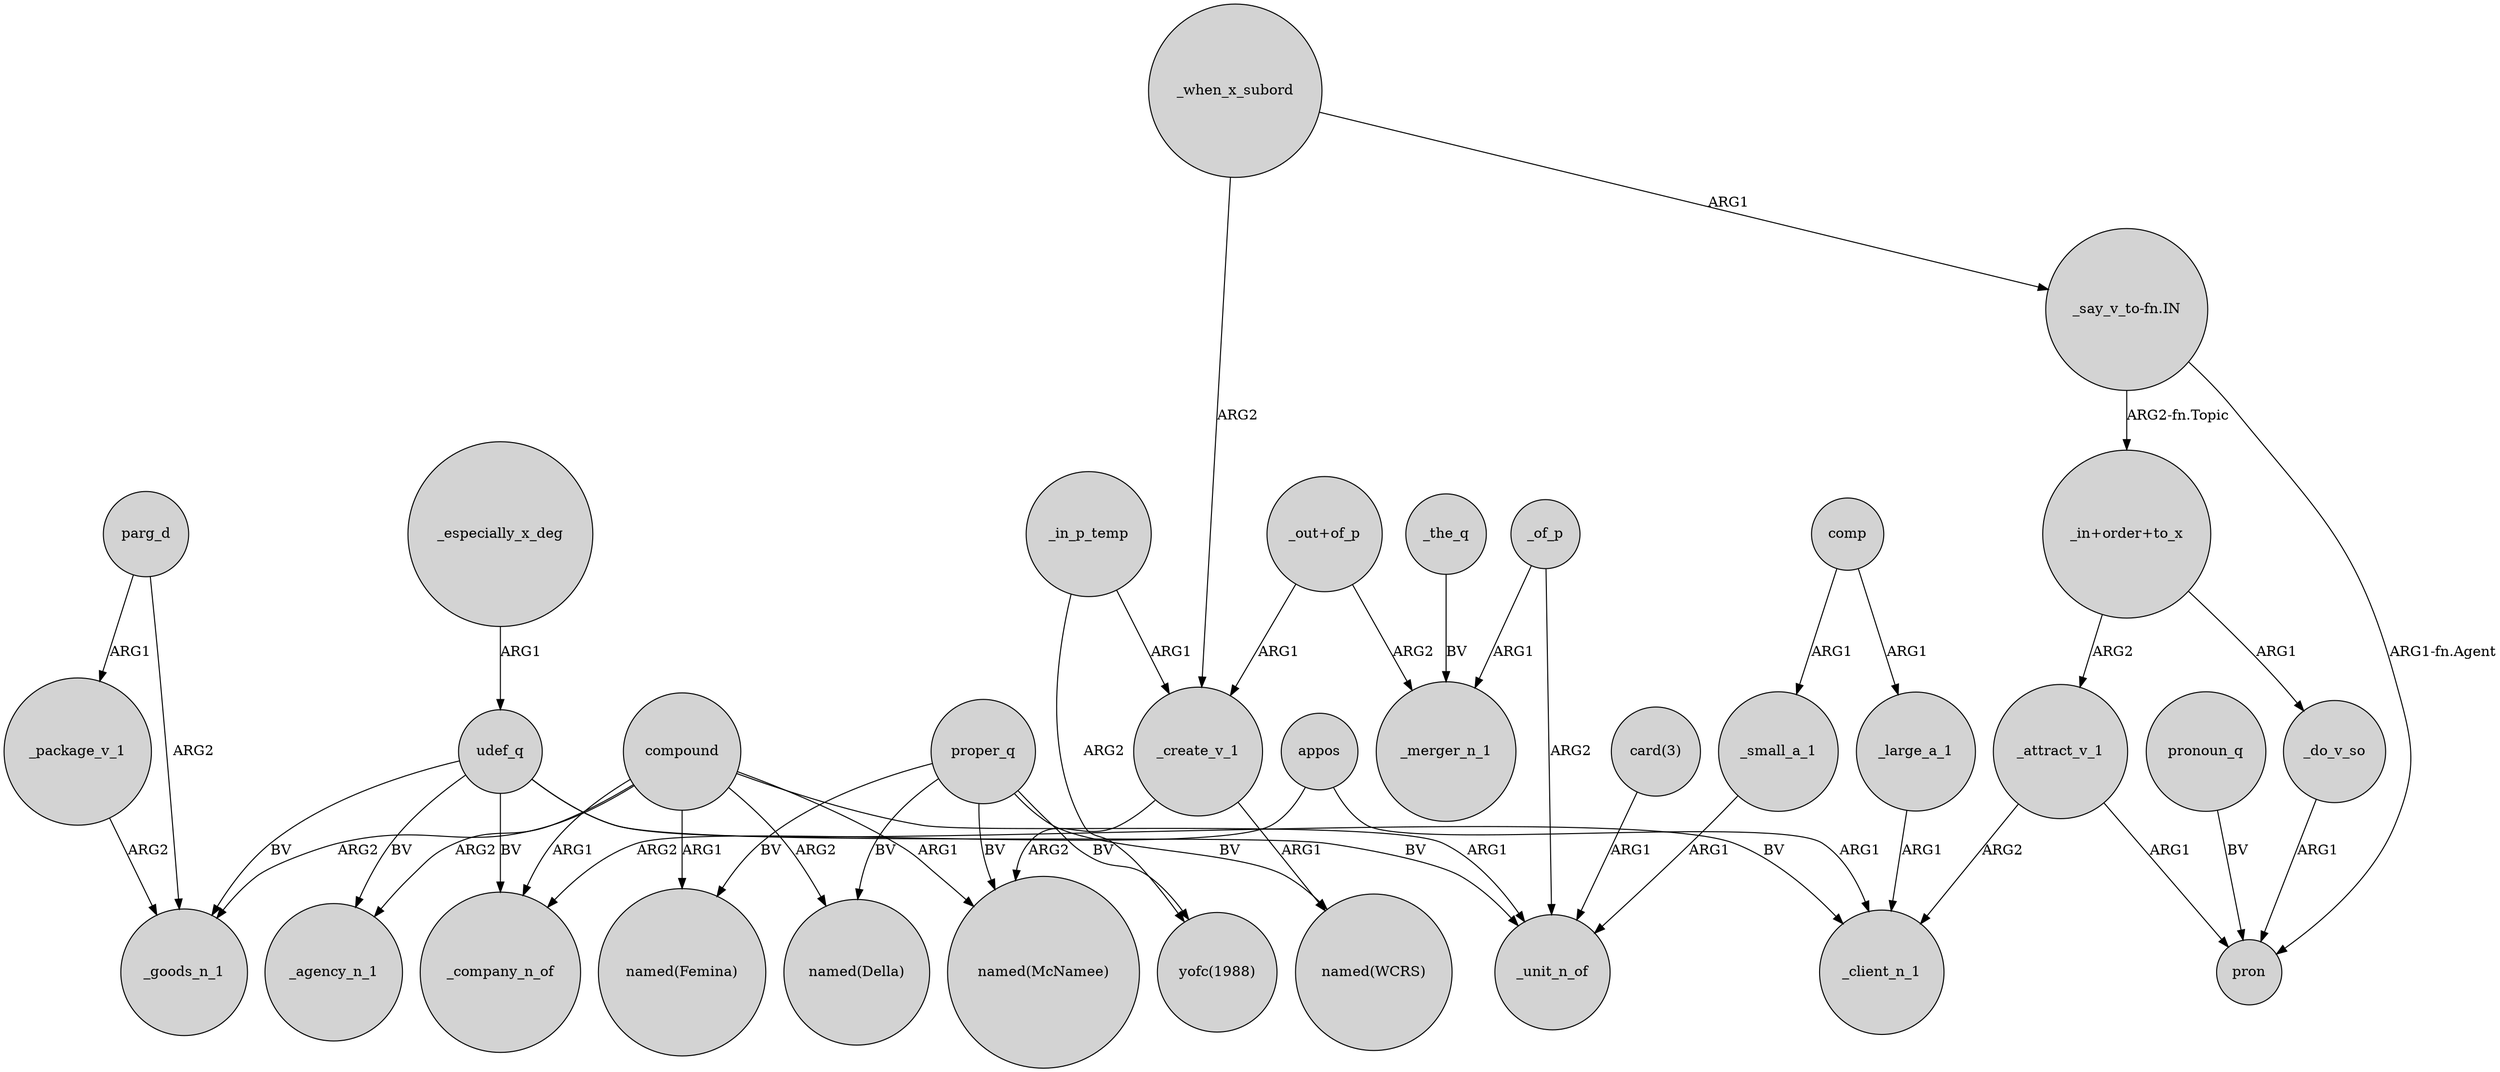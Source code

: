 digraph {
	node [shape=circle style=filled]
	parg_d -> _package_v_1 [label=ARG1]
	_in_p_temp -> _create_v_1 [label=ARG1]
	compound -> _goods_n_1 [label=ARG2]
	_create_v_1 -> "named(McNamee)" [label=ARG2]
	_attract_v_1 -> _client_n_1 [label=ARG2]
	_large_a_1 -> _client_n_1 [label=ARG1]
	compound -> _unit_n_of [label=ARG1]
	comp -> _large_a_1 [label=ARG1]
	_when_x_subord -> "_say_v_to-fn.IN" [label=ARG1]
	udef_q -> _unit_n_of [label=BV]
	_of_p -> _merger_n_1 [label=ARG1]
	_of_p -> _unit_n_of [label=ARG2]
	_small_a_1 -> _unit_n_of [label=ARG1]
	_in_p_temp -> "yofc(1988)" [label=ARG2]
	_when_x_subord -> _create_v_1 [label=ARG2]
	compound -> "named(Femina)" [label=ARG1]
	"_out+of_p" -> _merger_n_1 [label=ARG2]
	_the_q -> _merger_n_1 [label=BV]
	"_say_v_to-fn.IN" -> "_in+order+to_x" [label="ARG2-fn.Topic"]
	compound -> _company_n_of [label=ARG1]
	pronoun_q -> pron [label=BV]
	appos -> _client_n_1 [label=ARG1]
	"_in+order+to_x" -> _do_v_so [label=ARG1]
	proper_q -> "yofc(1988)" [label=BV]
	compound -> "named(McNamee)" [label=ARG1]
	compound -> "named(Della)" [label=ARG2]
	proper_q -> "named(Della)" [label=BV]
	proper_q -> "named(McNamee)" [label=BV]
	comp -> _small_a_1 [label=ARG1]
	_do_v_so -> pron [label=ARG1]
	"_out+of_p" -> _create_v_1 [label=ARG1]
	"_in+order+to_x" -> _attract_v_1 [label=ARG2]
	appos -> _company_n_of [label=ARG2]
	proper_q -> "named(WCRS)" [label=BV]
	udef_q -> _client_n_1 [label=BV]
	_especially_x_deg -> udef_q [label=ARG1]
	proper_q -> "named(Femina)" [label=BV]
	udef_q -> _agency_n_1 [label=BV]
	"_say_v_to-fn.IN" -> pron [label="ARG1-fn.Agent"]
	"card(3)" -> _unit_n_of [label=ARG1]
	_package_v_1 -> _goods_n_1 [label=ARG2]
	parg_d -> _goods_n_1 [label=ARG2]
	udef_q -> _company_n_of [label=BV]
	udef_q -> _goods_n_1 [label=BV]
	_attract_v_1 -> pron [label=ARG1]
	compound -> _agency_n_1 [label=ARG2]
	_create_v_1 -> "named(WCRS)" [label=ARG1]
}

